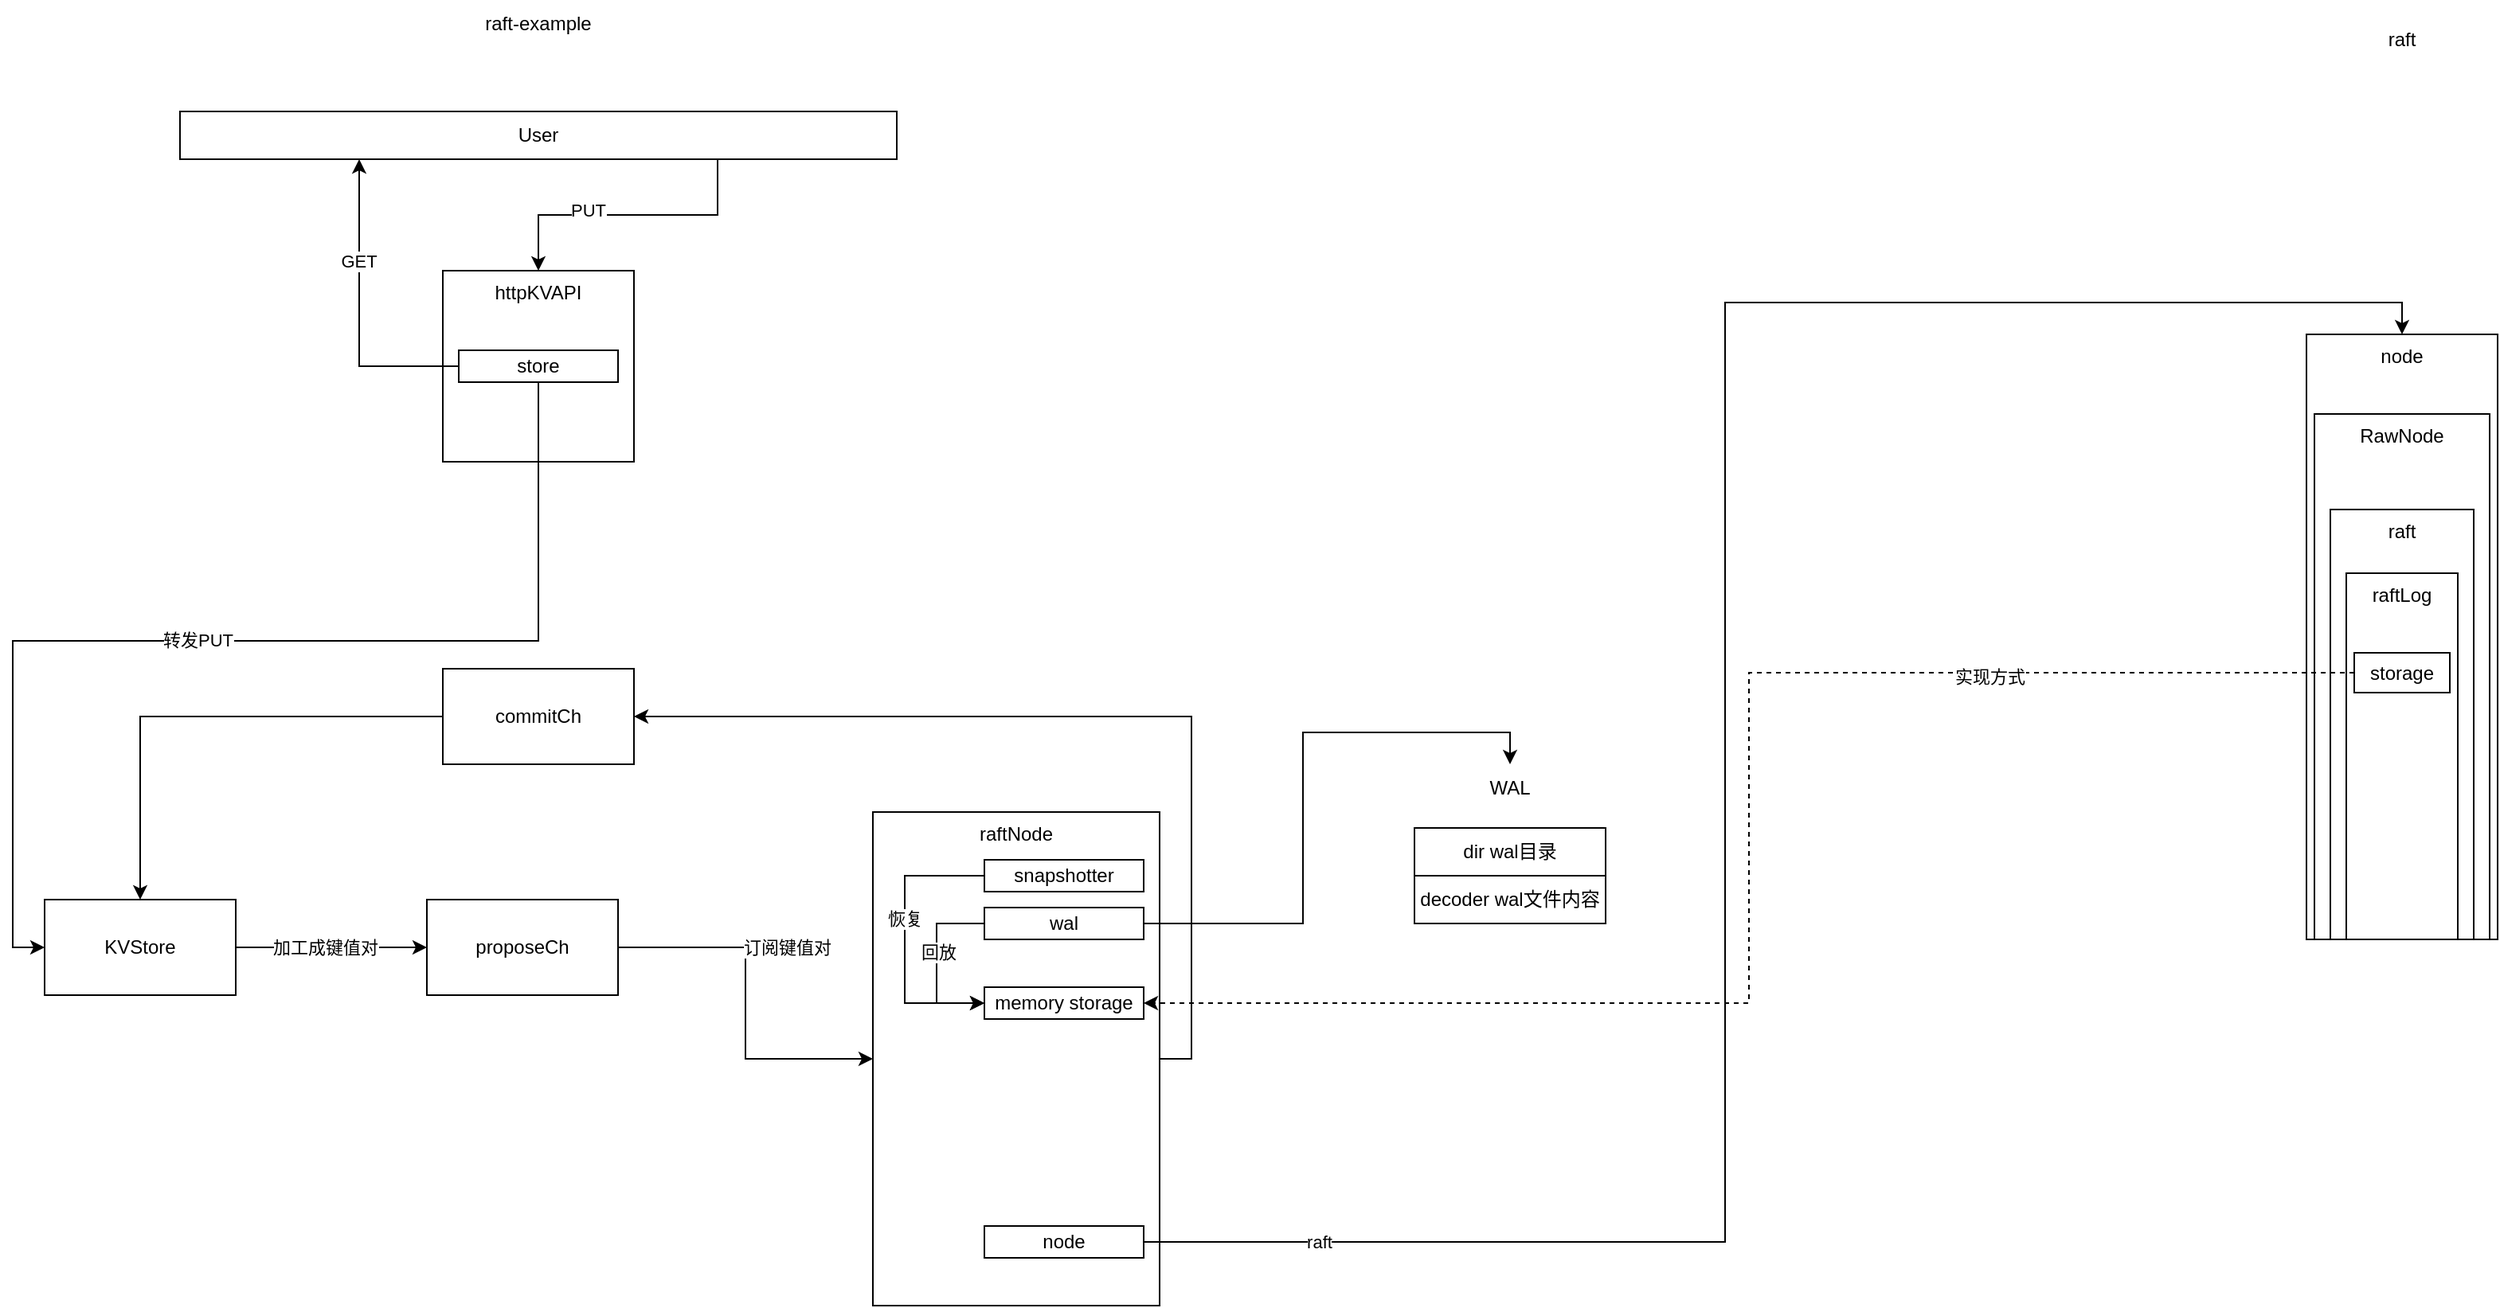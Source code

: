 <mxfile version="26.0.16">
  <diagram name="第 1 页" id="fo40YNabmWwFxrmiHhFv">
    <mxGraphModel dx="1103" dy="1761" grid="1" gridSize="10" guides="1" tooltips="1" connect="1" arrows="1" fold="1" page="1" pageScale="1" pageWidth="827" pageHeight="1169" math="0" shadow="0">
      <root>
        <mxCell id="0" />
        <mxCell id="1" parent="0" />
        <mxCell id="BDNB5SrNFJ6ky5sQW8cg-5" style="edgeStyle=orthogonalEdgeStyle;rounded=0;orthogonalLoop=1;jettySize=auto;html=1;exitX=1;exitY=0.5;exitDx=0;exitDy=0;entryX=0;entryY=0.5;entryDx=0;entryDy=0;" parent="1" source="BDNB5SrNFJ6ky5sQW8cg-1" target="BDNB5SrNFJ6ky5sQW8cg-4" edge="1">
          <mxGeometry relative="1" as="geometry" />
        </mxCell>
        <mxCell id="BDNB5SrNFJ6ky5sQW8cg-12" value="加工成键值对" style="edgeLabel;html=1;align=center;verticalAlign=middle;resizable=0;points=[];" parent="BDNB5SrNFJ6ky5sQW8cg-5" vertex="1" connectable="0">
          <mxGeometry x="-0.246" relative="1" as="geometry">
            <mxPoint x="11" as="offset" />
          </mxGeometry>
        </mxCell>
        <mxCell id="BDNB5SrNFJ6ky5sQW8cg-1" value="KVStore" style="rounded=0;whiteSpace=wrap;html=1;" parent="1" vertex="1">
          <mxGeometry x="90" y="465" width="120" height="60" as="geometry" />
        </mxCell>
        <mxCell id="BDNB5SrNFJ6ky5sQW8cg-9" style="edgeStyle=orthogonalEdgeStyle;rounded=0;orthogonalLoop=1;jettySize=auto;html=1;exitX=1;exitY=0.5;exitDx=0;exitDy=0;entryX=1;entryY=0.5;entryDx=0;entryDy=0;" parent="1" source="BDNB5SrNFJ6ky5sQW8cg-2" target="BDNB5SrNFJ6ky5sQW8cg-8" edge="1">
          <mxGeometry relative="1" as="geometry" />
        </mxCell>
        <mxCell id="BDNB5SrNFJ6ky5sQW8cg-2" value="raftNode" style="rounded=0;whiteSpace=wrap;html=1;verticalAlign=top;" parent="1" vertex="1">
          <mxGeometry x="610" y="410" width="180" height="310" as="geometry" />
        </mxCell>
        <mxCell id="BDNB5SrNFJ6ky5sQW8cg-3" value="httpKVAPI" style="rounded=0;whiteSpace=wrap;html=1;align=center;labelPosition=center;verticalLabelPosition=middle;verticalAlign=top;" parent="1" vertex="1">
          <mxGeometry x="340" y="70" width="120" height="120" as="geometry" />
        </mxCell>
        <mxCell id="BDNB5SrNFJ6ky5sQW8cg-6" style="edgeStyle=orthogonalEdgeStyle;rounded=0;orthogonalLoop=1;jettySize=auto;html=1;exitX=1;exitY=0.5;exitDx=0;exitDy=0;" parent="1" source="BDNB5SrNFJ6ky5sQW8cg-4" target="BDNB5SrNFJ6ky5sQW8cg-2" edge="1">
          <mxGeometry relative="1" as="geometry" />
        </mxCell>
        <mxCell id="BDNB5SrNFJ6ky5sQW8cg-27" value="订阅键值对" style="edgeLabel;html=1;align=center;verticalAlign=middle;resizable=0;points=[];" parent="BDNB5SrNFJ6ky5sQW8cg-6" vertex="1" connectable="0">
          <mxGeometry x="-0.4" y="-1" relative="1" as="geometry">
            <mxPoint x="37" y="-1" as="offset" />
          </mxGeometry>
        </mxCell>
        <mxCell id="BDNB5SrNFJ6ky5sQW8cg-4" value="proposeCh" style="rounded=0;whiteSpace=wrap;html=1;" parent="1" vertex="1">
          <mxGeometry x="330" y="465" width="120" height="60" as="geometry" />
        </mxCell>
        <mxCell id="BDNB5SrNFJ6ky5sQW8cg-10" style="edgeStyle=orthogonalEdgeStyle;rounded=0;orthogonalLoop=1;jettySize=auto;html=1;exitX=0;exitY=0.5;exitDx=0;exitDy=0;entryX=0.5;entryY=0;entryDx=0;entryDy=0;" parent="1" source="BDNB5SrNFJ6ky5sQW8cg-8" target="BDNB5SrNFJ6ky5sQW8cg-1" edge="1">
          <mxGeometry relative="1" as="geometry" />
        </mxCell>
        <mxCell id="BDNB5SrNFJ6ky5sQW8cg-8" value="commitCh" style="rounded=0;whiteSpace=wrap;html=1;" parent="1" vertex="1">
          <mxGeometry x="340" y="320" width="120" height="60" as="geometry" />
        </mxCell>
        <mxCell id="BDNB5SrNFJ6ky5sQW8cg-13" value="dir wal目录" style="rounded=0;whiteSpace=wrap;html=1;" parent="1" vertex="1">
          <mxGeometry x="950" y="420" width="120" height="30" as="geometry" />
        </mxCell>
        <mxCell id="BDNB5SrNFJ6ky5sQW8cg-14" value="WAL" style="text;html=1;align=center;verticalAlign=middle;whiteSpace=wrap;rounded=0;" parent="1" vertex="1">
          <mxGeometry x="980" y="380" width="60" height="30" as="geometry" />
        </mxCell>
        <mxCell id="BDNB5SrNFJ6ky5sQW8cg-15" value="decoder wal文件内容" style="rounded=0;whiteSpace=wrap;html=1;" parent="1" vertex="1">
          <mxGeometry x="950" y="450" width="120" height="30" as="geometry" />
        </mxCell>
        <mxCell id="0QaNaLUbApqu2NJ__CYM-7" style="edgeStyle=orthogonalEdgeStyle;rounded=0;orthogonalLoop=1;jettySize=auto;html=1;exitX=1;exitY=0.5;exitDx=0;exitDy=0;entryX=0.5;entryY=0;entryDx=0;entryDy=0;" edge="1" parent="1" source="BDNB5SrNFJ6ky5sQW8cg-16" target="BDNB5SrNFJ6ky5sQW8cg-14">
          <mxGeometry relative="1" as="geometry" />
        </mxCell>
        <mxCell id="0QaNaLUbApqu2NJ__CYM-9" style="edgeStyle=orthogonalEdgeStyle;rounded=0;orthogonalLoop=1;jettySize=auto;html=1;exitX=0;exitY=0.5;exitDx=0;exitDy=0;entryX=0;entryY=0.5;entryDx=0;entryDy=0;" edge="1" parent="1" source="BDNB5SrNFJ6ky5sQW8cg-16" target="0QaNaLUbApqu2NJ__CYM-6">
          <mxGeometry relative="1" as="geometry">
            <Array as="points">
              <mxPoint x="650" y="480" />
              <mxPoint x="650" y="530" />
            </Array>
          </mxGeometry>
        </mxCell>
        <mxCell id="0QaNaLUbApqu2NJ__CYM-13" value="回放" style="edgeLabel;html=1;align=center;verticalAlign=middle;resizable=0;points=[];" vertex="1" connectable="0" parent="0QaNaLUbApqu2NJ__CYM-9">
          <mxGeometry x="-0.139" y="1" relative="1" as="geometry">
            <mxPoint as="offset" />
          </mxGeometry>
        </mxCell>
        <mxCell id="BDNB5SrNFJ6ky5sQW8cg-16" value="wal" style="rounded=0;whiteSpace=wrap;html=1;" parent="1" vertex="1">
          <mxGeometry x="680" y="470" width="100" height="20" as="geometry" />
        </mxCell>
        <mxCell id="BDNB5SrNFJ6ky5sQW8cg-19" style="edgeStyle=orthogonalEdgeStyle;rounded=0;orthogonalLoop=1;jettySize=auto;html=1;exitX=0.5;exitY=1;exitDx=0;exitDy=0;entryX=0;entryY=0.5;entryDx=0;entryDy=0;" parent="1" source="BDNB5SrNFJ6ky5sQW8cg-18" target="BDNB5SrNFJ6ky5sQW8cg-1" edge="1">
          <mxGeometry relative="1" as="geometry" />
        </mxCell>
        <mxCell id="BDNB5SrNFJ6ky5sQW8cg-26" value="转发PUT" style="edgeLabel;html=1;align=center;verticalAlign=middle;resizable=0;points=[];" parent="BDNB5SrNFJ6ky5sQW8cg-19" vertex="1" connectable="0">
          <mxGeometry x="0.068" y="-1" relative="1" as="geometry">
            <mxPoint as="offset" />
          </mxGeometry>
        </mxCell>
        <mxCell id="BDNB5SrNFJ6ky5sQW8cg-18" value="store" style="rounded=0;whiteSpace=wrap;html=1;" parent="1" vertex="1">
          <mxGeometry x="350" y="120" width="100" height="20" as="geometry" />
        </mxCell>
        <mxCell id="BDNB5SrNFJ6ky5sQW8cg-23" style="edgeStyle=orthogonalEdgeStyle;rounded=0;orthogonalLoop=1;jettySize=auto;html=1;exitX=0.75;exitY=1;exitDx=0;exitDy=0;entryX=0.5;entryY=0;entryDx=0;entryDy=0;" parent="1" source="BDNB5SrNFJ6ky5sQW8cg-20" target="BDNB5SrNFJ6ky5sQW8cg-3" edge="1">
          <mxGeometry relative="1" as="geometry" />
        </mxCell>
        <mxCell id="BDNB5SrNFJ6ky5sQW8cg-24" value="PUT" style="edgeLabel;html=1;align=center;verticalAlign=middle;resizable=0;points=[];" parent="BDNB5SrNFJ6ky5sQW8cg-23" vertex="1" connectable="0">
          <mxGeometry x="0.288" y="-3" relative="1" as="geometry">
            <mxPoint x="1" as="offset" />
          </mxGeometry>
        </mxCell>
        <mxCell id="BDNB5SrNFJ6ky5sQW8cg-20" value="User" style="rounded=0;whiteSpace=wrap;html=1;" parent="1" vertex="1">
          <mxGeometry x="175" y="-30" width="450" height="30" as="geometry" />
        </mxCell>
        <mxCell id="BDNB5SrNFJ6ky5sQW8cg-21" style="edgeStyle=orthogonalEdgeStyle;rounded=0;orthogonalLoop=1;jettySize=auto;html=1;exitX=0;exitY=0.5;exitDx=0;exitDy=0;entryX=0.25;entryY=1;entryDx=0;entryDy=0;" parent="1" source="BDNB5SrNFJ6ky5sQW8cg-18" target="BDNB5SrNFJ6ky5sQW8cg-20" edge="1">
          <mxGeometry relative="1" as="geometry" />
        </mxCell>
        <mxCell id="BDNB5SrNFJ6ky5sQW8cg-25" value="GET" style="edgeLabel;html=1;align=center;verticalAlign=middle;resizable=0;points=[];" parent="BDNB5SrNFJ6ky5sQW8cg-21" vertex="1" connectable="0">
          <mxGeometry x="0.344" y="1" relative="1" as="geometry">
            <mxPoint y="1" as="offset" />
          </mxGeometry>
        </mxCell>
        <mxCell id="0QaNaLUbApqu2NJ__CYM-1" value="node" style="rounded=0;whiteSpace=wrap;html=1;verticalAlign=top;" vertex="1" parent="1">
          <mxGeometry x="1510" y="110" width="120" height="380" as="geometry" />
        </mxCell>
        <mxCell id="0QaNaLUbApqu2NJ__CYM-2" value="raft-example" style="text;html=1;align=center;verticalAlign=middle;whiteSpace=wrap;rounded=0;" vertex="1" parent="1">
          <mxGeometry x="330" y="-100" width="140" height="30" as="geometry" />
        </mxCell>
        <mxCell id="0QaNaLUbApqu2NJ__CYM-3" value="raft" style="text;html=1;align=center;verticalAlign=middle;whiteSpace=wrap;rounded=0;" vertex="1" parent="1">
          <mxGeometry x="1540" y="-90" width="60" height="30" as="geometry" />
        </mxCell>
        <mxCell id="0QaNaLUbApqu2NJ__CYM-4" value="RawNode" style="rounded=0;whiteSpace=wrap;html=1;verticalAlign=top;" vertex="1" parent="1">
          <mxGeometry x="1515" y="160" width="110" height="330" as="geometry" />
        </mxCell>
        <mxCell id="0QaNaLUbApqu2NJ__CYM-5" value="raft" style="rounded=0;whiteSpace=wrap;html=1;verticalAlign=top;" vertex="1" parent="1">
          <mxGeometry x="1525" y="220" width="90" height="270" as="geometry" />
        </mxCell>
        <mxCell id="0QaNaLUbApqu2NJ__CYM-6" value="memory storage" style="rounded=0;whiteSpace=wrap;html=1;" vertex="1" parent="1">
          <mxGeometry x="680" y="520" width="100" height="20" as="geometry" />
        </mxCell>
        <mxCell id="0QaNaLUbApqu2NJ__CYM-11" style="edgeStyle=orthogonalEdgeStyle;rounded=0;orthogonalLoop=1;jettySize=auto;html=1;exitX=0;exitY=0.5;exitDx=0;exitDy=0;entryX=0;entryY=0.5;entryDx=0;entryDy=0;" edge="1" parent="1" source="0QaNaLUbApqu2NJ__CYM-8" target="0QaNaLUbApqu2NJ__CYM-6">
          <mxGeometry relative="1" as="geometry">
            <Array as="points">
              <mxPoint x="630" y="450" />
              <mxPoint x="630" y="530" />
            </Array>
          </mxGeometry>
        </mxCell>
        <mxCell id="0QaNaLUbApqu2NJ__CYM-12" value="恢复" style="edgeLabel;html=1;align=center;verticalAlign=middle;resizable=0;points=[];" vertex="1" connectable="0" parent="0QaNaLUbApqu2NJ__CYM-11">
          <mxGeometry x="-0.151" relative="1" as="geometry">
            <mxPoint as="offset" />
          </mxGeometry>
        </mxCell>
        <mxCell id="0QaNaLUbApqu2NJ__CYM-8" value="snapshotter" style="rounded=0;whiteSpace=wrap;html=1;" vertex="1" parent="1">
          <mxGeometry x="680" y="440" width="100" height="20" as="geometry" />
        </mxCell>
        <mxCell id="0QaNaLUbApqu2NJ__CYM-15" style="edgeStyle=orthogonalEdgeStyle;rounded=0;orthogonalLoop=1;jettySize=auto;html=1;exitX=1;exitY=0.5;exitDx=0;exitDy=0;entryX=0.5;entryY=0;entryDx=0;entryDy=0;" edge="1" parent="1" source="0QaNaLUbApqu2NJ__CYM-14" target="0QaNaLUbApqu2NJ__CYM-1">
          <mxGeometry relative="1" as="geometry" />
        </mxCell>
        <mxCell id="0QaNaLUbApqu2NJ__CYM-16" value="raft" style="edgeLabel;html=1;align=center;verticalAlign=middle;resizable=0;points=[];" vertex="1" connectable="0" parent="0QaNaLUbApqu2NJ__CYM-15">
          <mxGeometry x="-0.799" y="-1" relative="1" as="geometry">
            <mxPoint x="-31" y="-1" as="offset" />
          </mxGeometry>
        </mxCell>
        <mxCell id="0QaNaLUbApqu2NJ__CYM-14" value="node" style="rounded=0;whiteSpace=wrap;html=1;" vertex="1" parent="1">
          <mxGeometry x="680" y="670" width="100" height="20" as="geometry" />
        </mxCell>
        <mxCell id="0QaNaLUbApqu2NJ__CYM-17" value="raftLog" style="rounded=0;whiteSpace=wrap;html=1;verticalAlign=top;" vertex="1" parent="1">
          <mxGeometry x="1535" y="260" width="70" height="230" as="geometry" />
        </mxCell>
        <mxCell id="0QaNaLUbApqu2NJ__CYM-19" style="edgeStyle=orthogonalEdgeStyle;rounded=0;orthogonalLoop=1;jettySize=auto;html=1;exitX=0;exitY=0.5;exitDx=0;exitDy=0;entryX=1;entryY=0.5;entryDx=0;entryDy=0;dashed=1;" edge="1" parent="1" source="0QaNaLUbApqu2NJ__CYM-18" target="0QaNaLUbApqu2NJ__CYM-6">
          <mxGeometry relative="1" as="geometry" />
        </mxCell>
        <mxCell id="0QaNaLUbApqu2NJ__CYM-20" value="实现方式" style="edgeLabel;html=1;align=center;verticalAlign=middle;resizable=0;points=[];" vertex="1" connectable="0" parent="0QaNaLUbApqu2NJ__CYM-19">
          <mxGeometry x="-0.526" y="2" relative="1" as="geometry">
            <mxPoint as="offset" />
          </mxGeometry>
        </mxCell>
        <mxCell id="0QaNaLUbApqu2NJ__CYM-18" value="storage" style="rounded=0;whiteSpace=wrap;html=1;" vertex="1" parent="1">
          <mxGeometry x="1540" y="310" width="60" height="25" as="geometry" />
        </mxCell>
      </root>
    </mxGraphModel>
  </diagram>
</mxfile>
